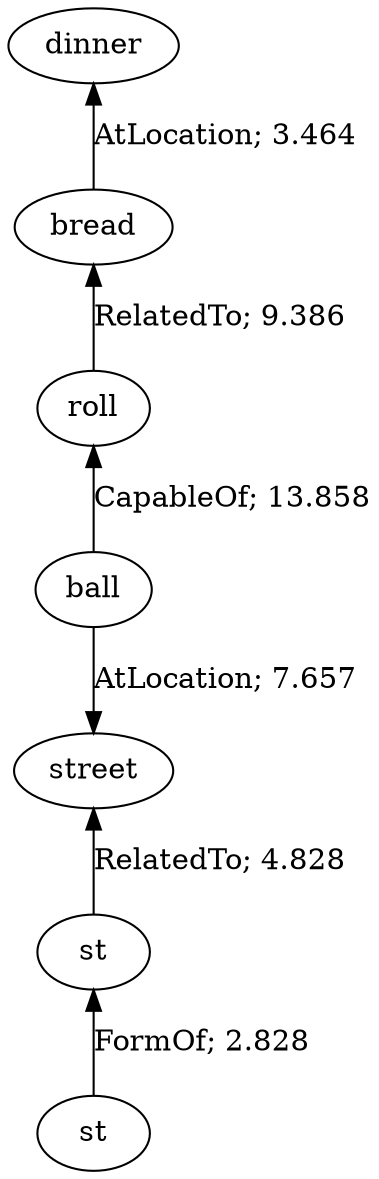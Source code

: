 // The path the concepts from "dinner" to "st".Path Length: 6; Weight Sum: 42.02247283432352; Average Weight: 7.003745472387254
digraph "9_a---dinner-st---PLen6_WSum42.022_WAvg7.004" {
	0 [label=dinner]
	1 [label=bread]
	2 [label=roll]
	3 [label=ball]
	4 [label=street]
	5 [label=st]
	6 [label=st]
	0 -> 1 [label="AtLocation; 3.464" dir=back weight=3.464]
	1 -> 2 [label="RelatedTo; 9.386" dir=back weight=9.386]
	2 -> 3 [label="CapableOf; 13.858" dir=back weight=13.858]
	3 -> 4 [label="AtLocation; 7.657" dir=forward weight=7.657]
	4 -> 5 [label="RelatedTo; 4.828" dir=back weight=4.828]
	5 -> 6 [label="FormOf; 2.828" dir=back weight=2.828]
}
